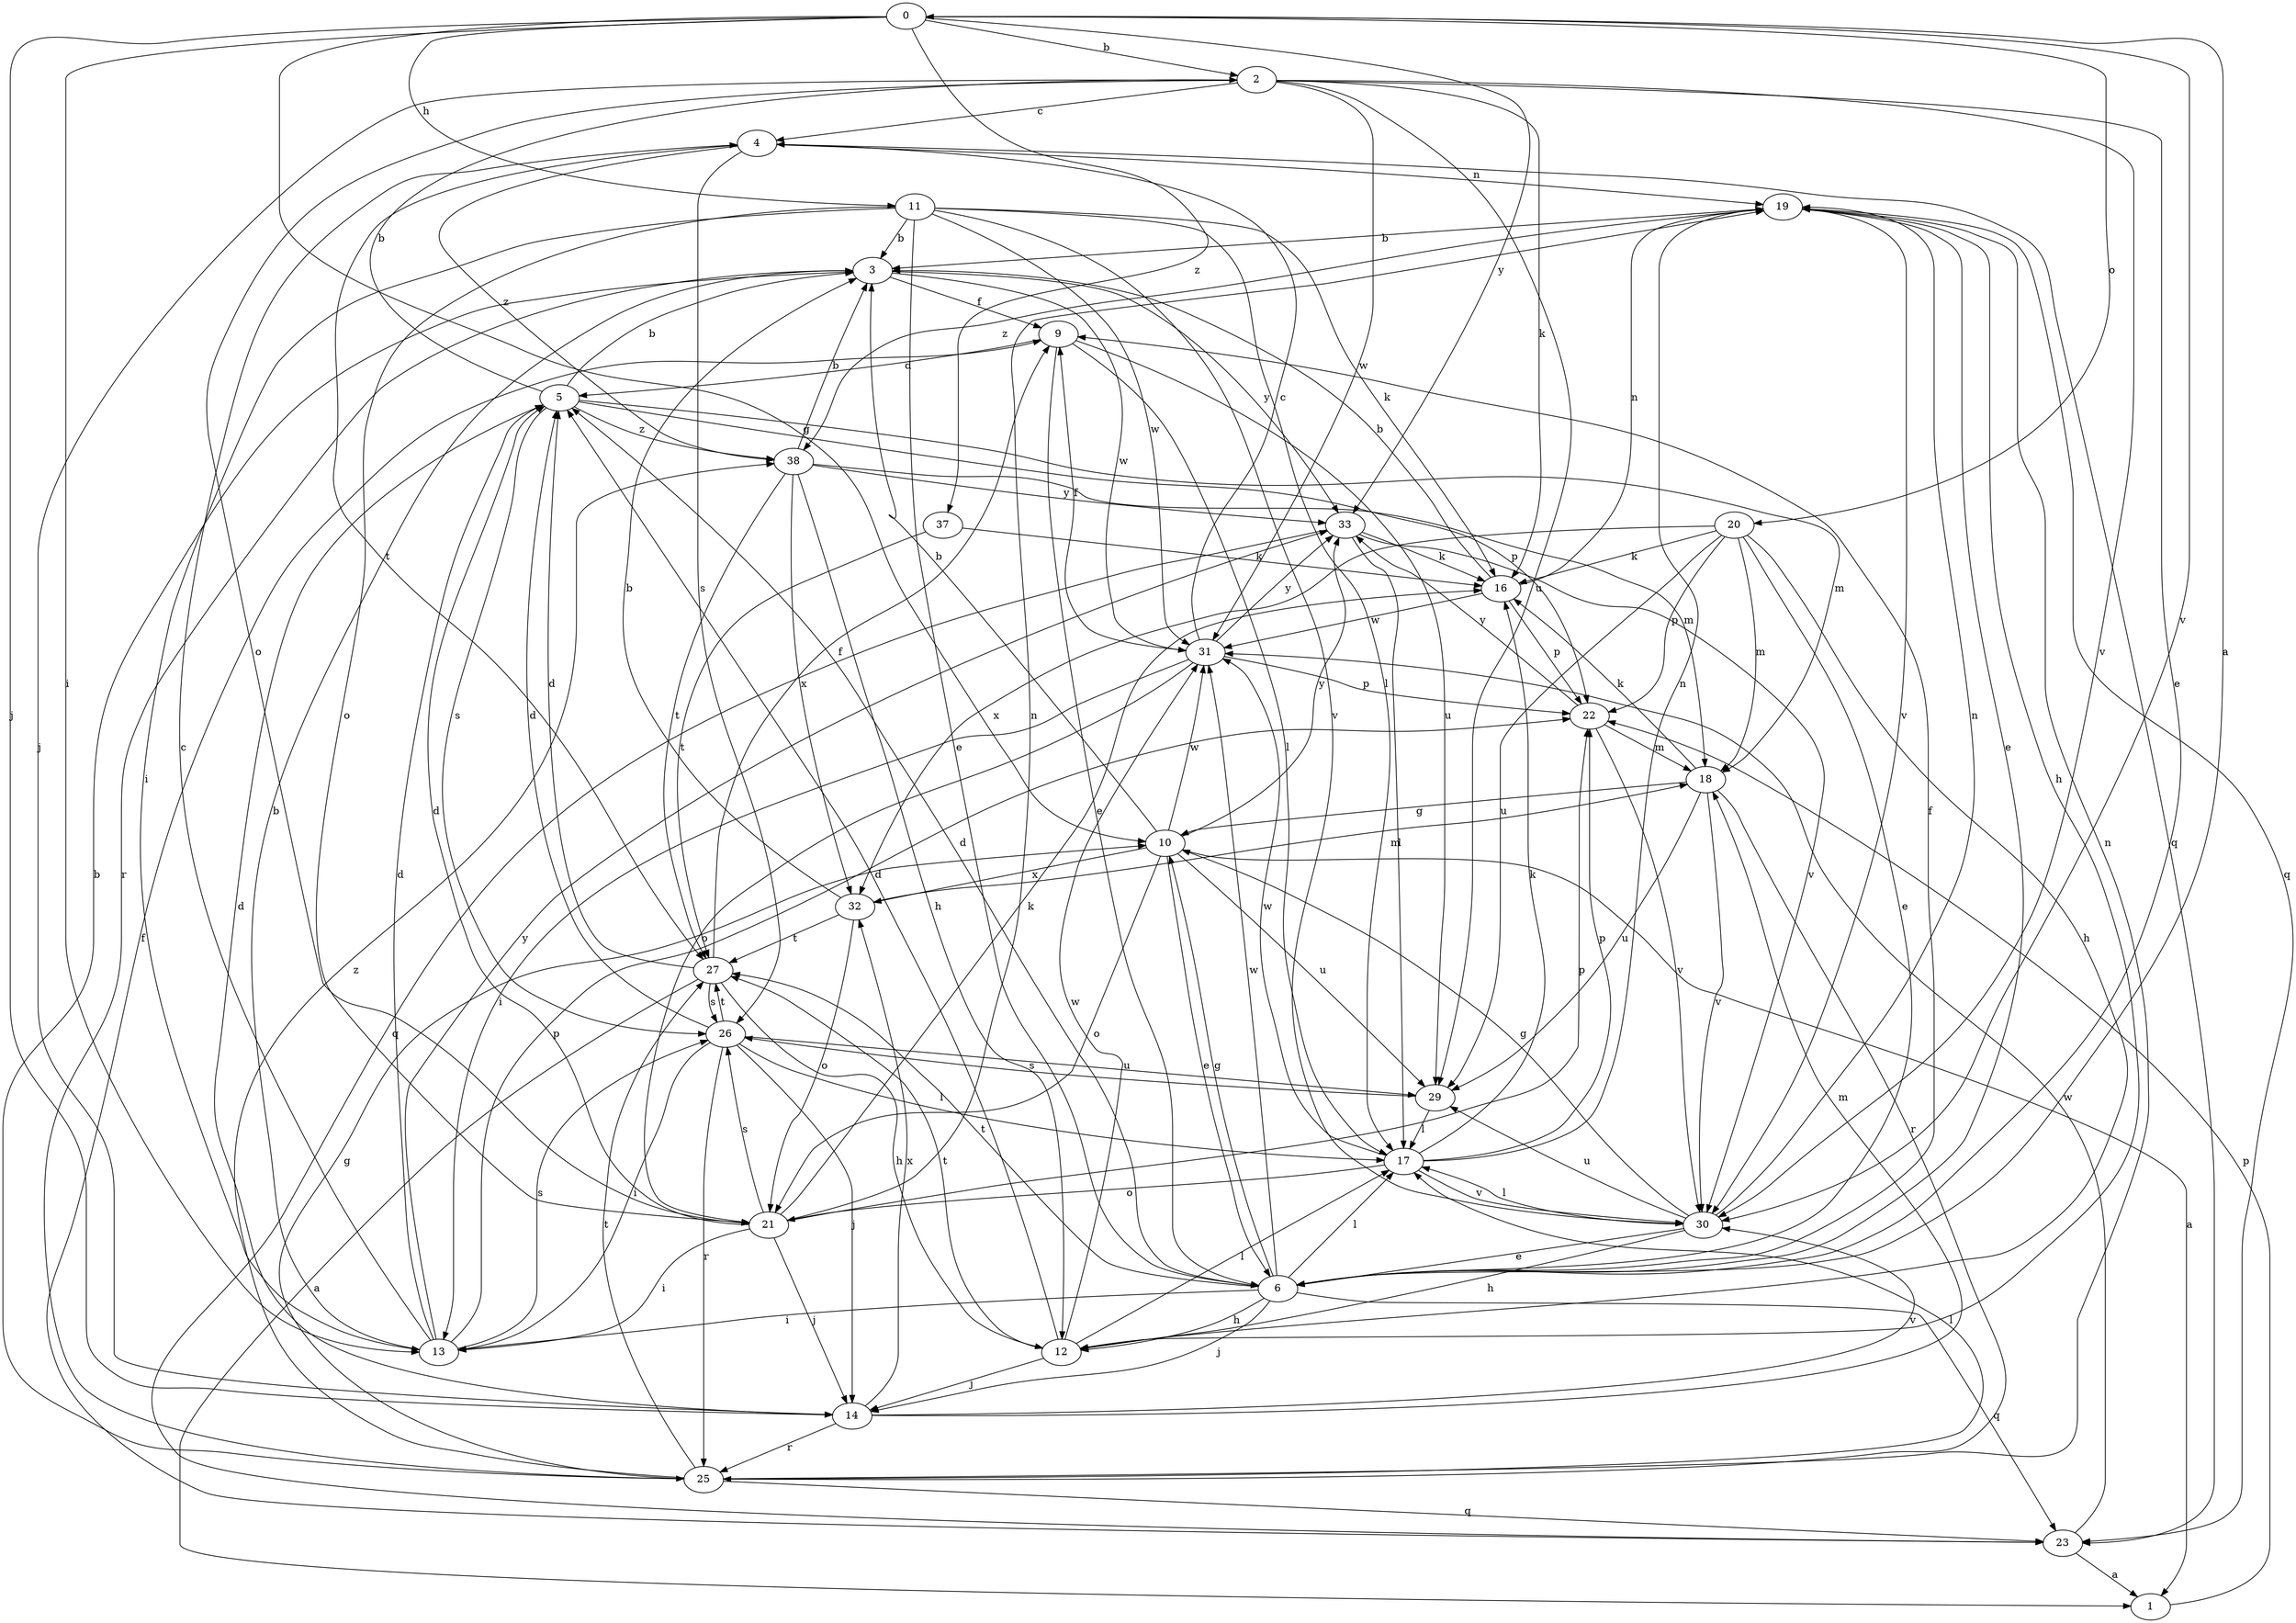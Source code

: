 strict digraph  {
0;
1;
2;
3;
4;
5;
6;
9;
10;
11;
12;
13;
14;
16;
17;
18;
19;
20;
21;
22;
23;
25;
26;
27;
29;
30;
31;
32;
33;
37;
38;
0 -> 2  [label=b];
0 -> 10  [label=g];
0 -> 11  [label=h];
0 -> 13  [label=i];
0 -> 14  [label=j];
0 -> 20  [label=o];
0 -> 30  [label=v];
0 -> 33  [label=y];
0 -> 37  [label=z];
1 -> 22  [label=p];
2 -> 4  [label=c];
2 -> 6  [label=e];
2 -> 14  [label=j];
2 -> 16  [label=k];
2 -> 21  [label=o];
2 -> 29  [label=u];
2 -> 30  [label=v];
2 -> 31  [label=w];
3 -> 9  [label=f];
3 -> 25  [label=r];
3 -> 31  [label=w];
3 -> 33  [label=y];
4 -> 19  [label=n];
4 -> 23  [label=q];
4 -> 26  [label=s];
4 -> 27  [label=t];
4 -> 38  [label=z];
5 -> 2  [label=b];
5 -> 3  [label=b];
5 -> 18  [label=m];
5 -> 22  [label=p];
5 -> 26  [label=s];
5 -> 38  [label=z];
6 -> 0  [label=a];
6 -> 5  [label=d];
6 -> 9  [label=f];
6 -> 10  [label=g];
6 -> 12  [label=h];
6 -> 13  [label=i];
6 -> 14  [label=j];
6 -> 17  [label=l];
6 -> 23  [label=q];
6 -> 27  [label=t];
6 -> 31  [label=w];
9 -> 5  [label=d];
9 -> 6  [label=e];
9 -> 17  [label=l];
9 -> 29  [label=u];
10 -> 1  [label=a];
10 -> 3  [label=b];
10 -> 6  [label=e];
10 -> 21  [label=o];
10 -> 29  [label=u];
10 -> 31  [label=w];
10 -> 32  [label=x];
10 -> 33  [label=y];
11 -> 3  [label=b];
11 -> 6  [label=e];
11 -> 13  [label=i];
11 -> 16  [label=k];
11 -> 17  [label=l];
11 -> 21  [label=o];
11 -> 30  [label=v];
11 -> 31  [label=w];
12 -> 5  [label=d];
12 -> 14  [label=j];
12 -> 17  [label=l];
12 -> 27  [label=t];
12 -> 31  [label=w];
13 -> 3  [label=b];
13 -> 4  [label=c];
13 -> 5  [label=d];
13 -> 22  [label=p];
13 -> 26  [label=s];
13 -> 33  [label=y];
14 -> 5  [label=d];
14 -> 18  [label=m];
14 -> 25  [label=r];
14 -> 30  [label=v];
14 -> 32  [label=x];
16 -> 3  [label=b];
16 -> 19  [label=n];
16 -> 22  [label=p];
16 -> 31  [label=w];
17 -> 16  [label=k];
17 -> 19  [label=n];
17 -> 21  [label=o];
17 -> 22  [label=p];
17 -> 30  [label=v];
17 -> 31  [label=w];
18 -> 10  [label=g];
18 -> 16  [label=k];
18 -> 25  [label=r];
18 -> 29  [label=u];
18 -> 30  [label=v];
19 -> 3  [label=b];
19 -> 6  [label=e];
19 -> 12  [label=h];
19 -> 23  [label=q];
19 -> 30  [label=v];
19 -> 38  [label=z];
20 -> 6  [label=e];
20 -> 12  [label=h];
20 -> 16  [label=k];
20 -> 18  [label=m];
20 -> 22  [label=p];
20 -> 29  [label=u];
20 -> 32  [label=x];
21 -> 5  [label=d];
21 -> 13  [label=i];
21 -> 14  [label=j];
21 -> 16  [label=k];
21 -> 19  [label=n];
21 -> 22  [label=p];
21 -> 26  [label=s];
22 -> 18  [label=m];
22 -> 30  [label=v];
22 -> 33  [label=y];
23 -> 1  [label=a];
23 -> 9  [label=f];
23 -> 31  [label=w];
25 -> 3  [label=b];
25 -> 10  [label=g];
25 -> 17  [label=l];
25 -> 19  [label=n];
25 -> 23  [label=q];
25 -> 27  [label=t];
25 -> 38  [label=z];
26 -> 5  [label=d];
26 -> 13  [label=i];
26 -> 14  [label=j];
26 -> 17  [label=l];
26 -> 25  [label=r];
26 -> 27  [label=t];
26 -> 29  [label=u];
27 -> 1  [label=a];
27 -> 5  [label=d];
27 -> 9  [label=f];
27 -> 12  [label=h];
27 -> 26  [label=s];
29 -> 17  [label=l];
29 -> 26  [label=s];
30 -> 6  [label=e];
30 -> 10  [label=g];
30 -> 12  [label=h];
30 -> 17  [label=l];
30 -> 19  [label=n];
30 -> 29  [label=u];
31 -> 4  [label=c];
31 -> 9  [label=f];
31 -> 13  [label=i];
31 -> 21  [label=o];
31 -> 22  [label=p];
31 -> 33  [label=y];
32 -> 3  [label=b];
32 -> 18  [label=m];
32 -> 21  [label=o];
32 -> 27  [label=t];
33 -> 16  [label=k];
33 -> 17  [label=l];
33 -> 23  [label=q];
33 -> 30  [label=v];
37 -> 16  [label=k];
37 -> 27  [label=t];
38 -> 3  [label=b];
38 -> 12  [label=h];
38 -> 18  [label=m];
38 -> 27  [label=t];
38 -> 32  [label=x];
38 -> 33  [label=y];
}
